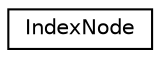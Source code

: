 digraph G
{
  edge [fontname="Helvetica",fontsize="10",labelfontname="Helvetica",labelfontsize="10"];
  node [fontname="Helvetica",fontsize="10",shape=record];
  rankdir=LR;
  Node1 [label="IndexNode",height=0.2,width=0.4,color="black", fillcolor="white", style="filled",URL="$d6/dce/structIndexNode.html"];
}
